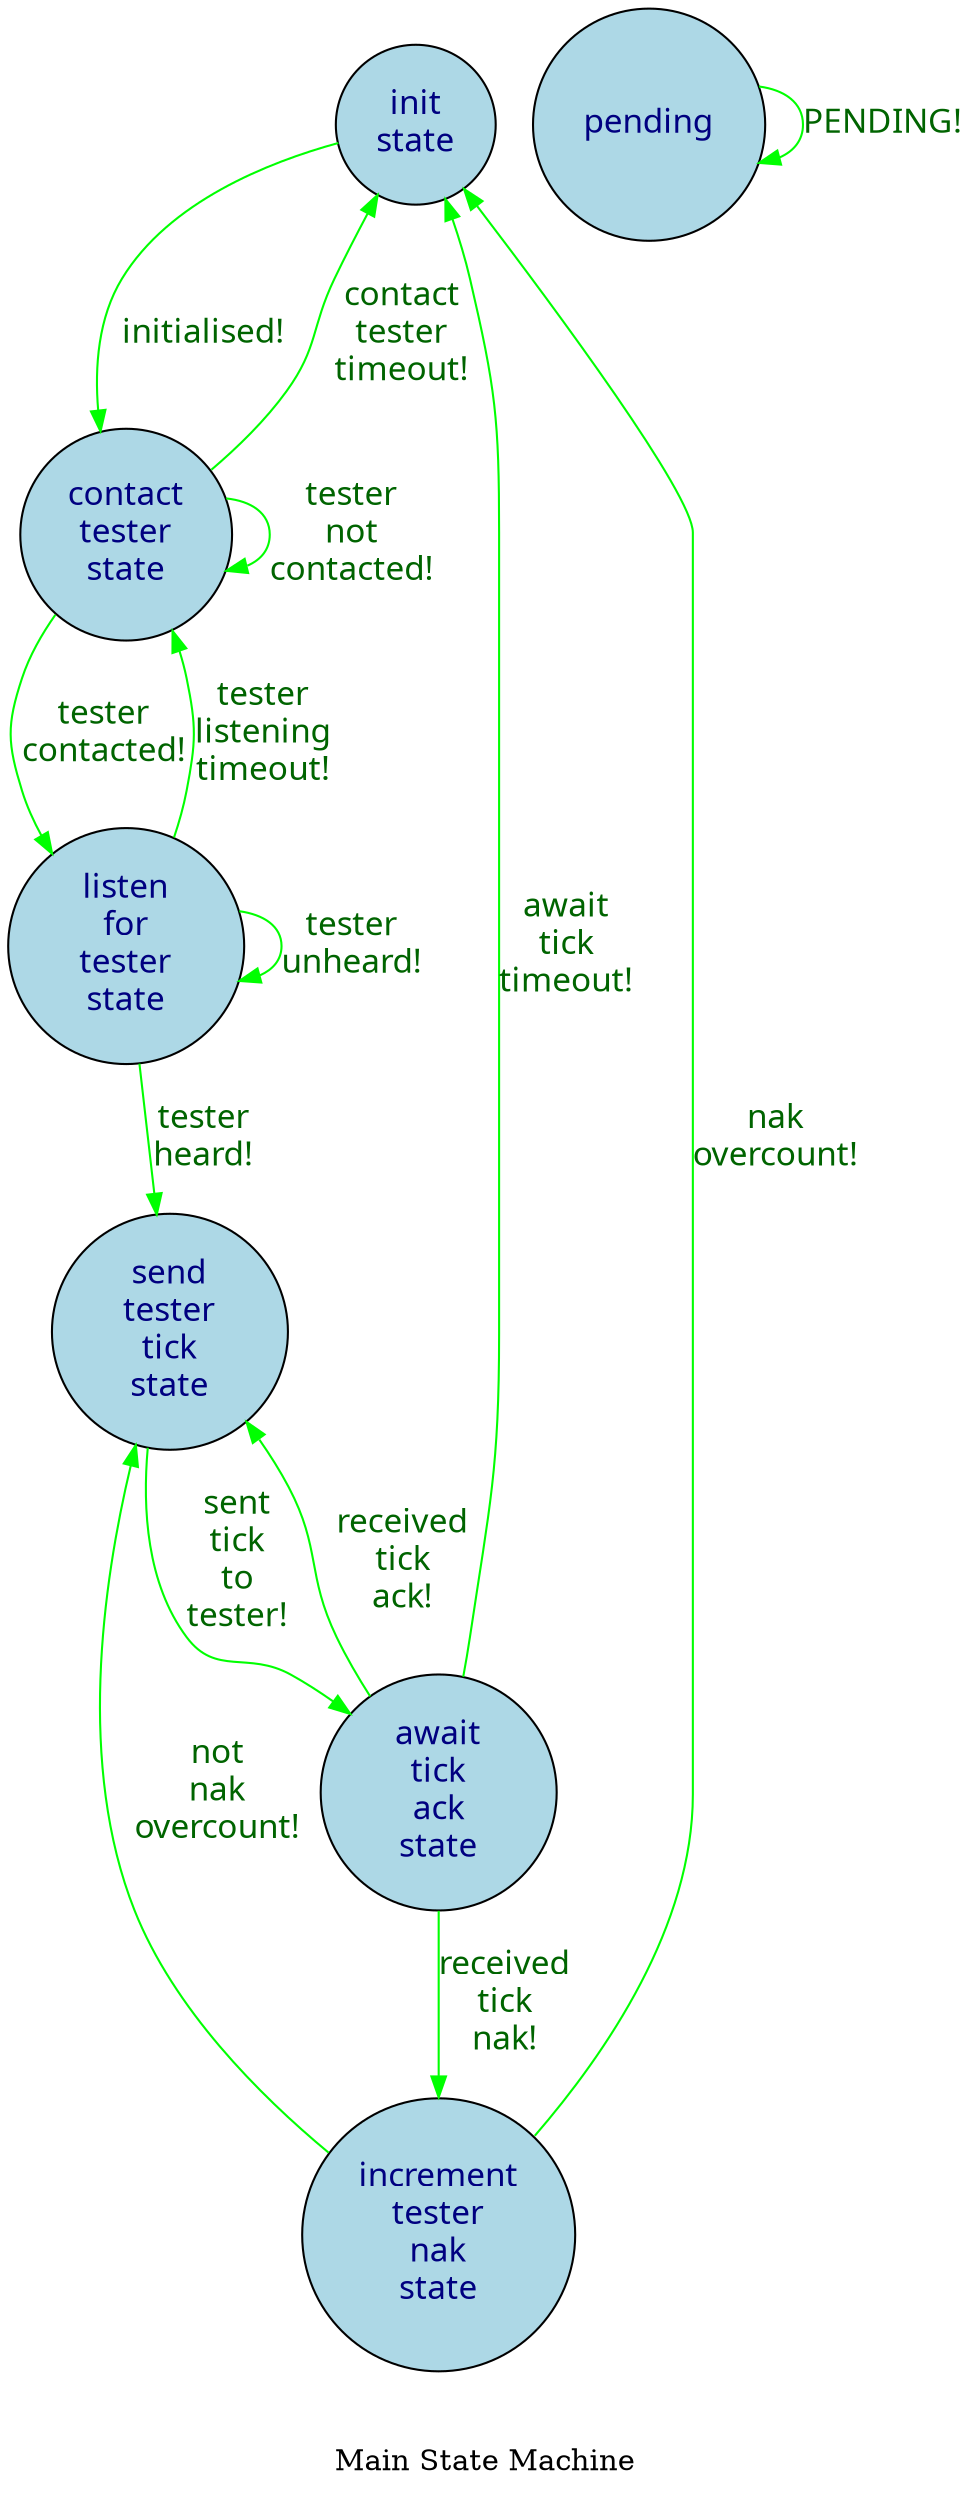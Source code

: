 digraph draw_state_machine {
  graph [bgcolor = white, label = "\n\nMain State Machine", rankdir = "UD"];
  edge [color = green, fontcolor = darkgreen, fontname = "verdana", fontsize = "16", url = "http://google.com"];
  node [color = black, fillcolor = lightblue, fontcolor = navyblue, fontname = "verdana", fontsize = "16", shape = circle, style = filled, url = "http://google.com"];
  init_state [label = "init\nstate"];
  init_state -> contact_tester_state [label = "initialised!"];
  contact_tester_state [label = "contact\ntester\nstate"];
  contact_tester_state -> contact_tester_state [label = "tester\nnot\ncontacted!"];
  contact_tester_state [label = "contact\ntester\nstate"];
  contact_tester_state -> listen_for_tester_state [label = "tester\ncontacted!"];
  contact_tester_state [label = "contact\ntester\nstate"];
  contact_tester_state -> init_state [label = "contact\ntester\ntimeout!"];
  listen_for_tester_state [label = "listen\nfor\ntester\nstate"];
  listen_for_tester_state -> listen_for_tester_state [label = "tester\nunheard!"];
  listen_for_tester_state [label = "listen\nfor\ntester\nstate"];
  listen_for_tester_state -> send_tester_tick_state [label = "tester\nheard!"];
  listen_for_tester_state [label = "listen\nfor\ntester\nstate"];
  listen_for_tester_state -> contact_tester_state [label = "tester\nlistening\ntimeout!"];
  send_tester_tick_state [label = "send\ntester\ntick\nstate"];
  send_tester_tick_state -> await_tick_ack_state [label = "sent\ntick\nto\ntester!"];
  await_tick_ack_state [label = "await\ntick\nack\nstate"];
  await_tick_ack_state -> send_tester_tick_state [label = "received\ntick\nack!"];
  await_tick_ack_state [label = "await\ntick\nack\nstate"];
  await_tick_ack_state -> increment_tester_nak_state [label = "received\ntick\nnak!"];
  await_tick_ack_state [label = "await\ntick\nack\nstate"];
  await_tick_ack_state -> init_state [label = "await\ntick\ntimeout!"];
  increment_tester_nak_state [label = "increment\ntester\nnak\nstate"];
  increment_tester_nak_state -> init_state [label = "nak\novercount!"];
  increment_tester_nak_state [label = "increment\ntester\nnak\nstate"];
  increment_tester_nak_state -> send_tester_tick_state [label = "not\nnak\novercount!"];
  pending [label = "pending"];
  pending -> pending [label = "PENDING!"];
}
